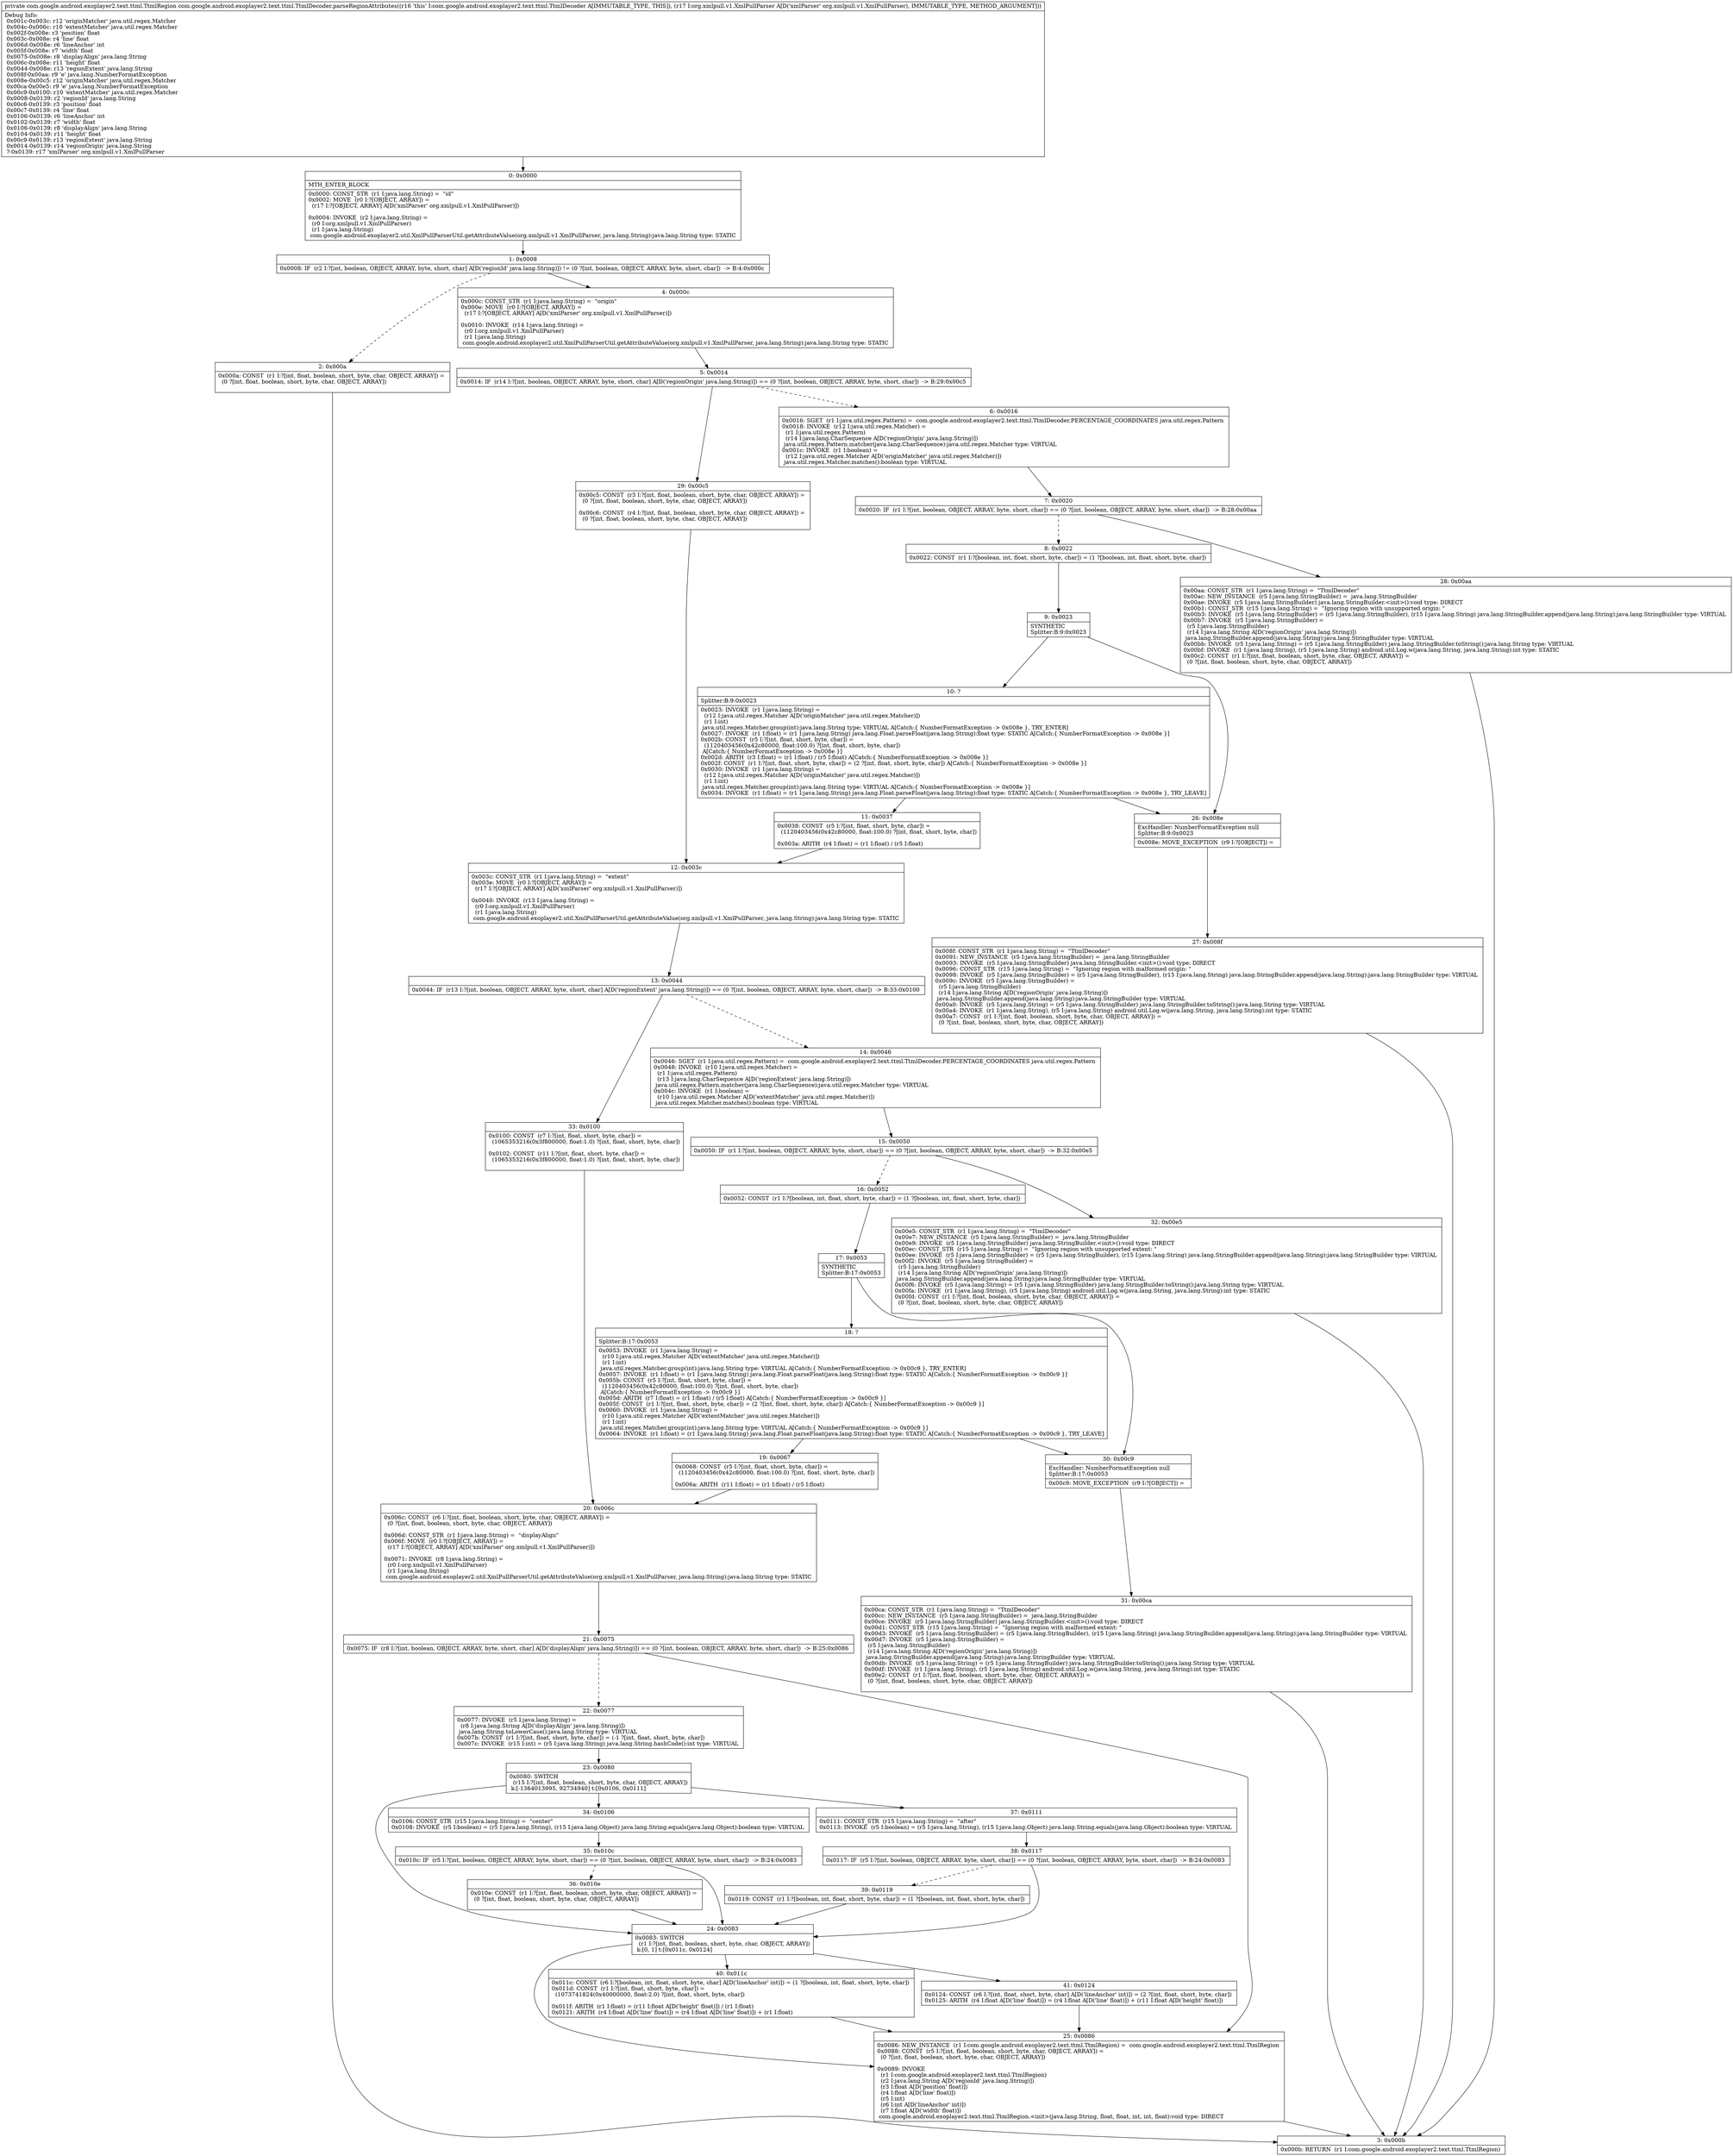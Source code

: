 digraph "CFG forcom.google.android.exoplayer2.text.ttml.TtmlDecoder.parseRegionAttributes(Lorg\/xmlpull\/v1\/XmlPullParser;)Lcom\/google\/android\/exoplayer2\/text\/ttml\/TtmlRegion;" {
Node_0 [shape=record,label="{0\:\ 0x0000|MTH_ENTER_BLOCK\l|0x0000: CONST_STR  (r1 I:java.lang.String) =  \"id\" \l0x0002: MOVE  (r0 I:?[OBJECT, ARRAY]) = \l  (r17 I:?[OBJECT, ARRAY] A[D('xmlParser' org.xmlpull.v1.XmlPullParser)])\l \l0x0004: INVOKE  (r2 I:java.lang.String) = \l  (r0 I:org.xmlpull.v1.XmlPullParser)\l  (r1 I:java.lang.String)\l com.google.android.exoplayer2.util.XmlPullParserUtil.getAttributeValue(org.xmlpull.v1.XmlPullParser, java.lang.String):java.lang.String type: STATIC \l}"];
Node_1 [shape=record,label="{1\:\ 0x0008|0x0008: IF  (r2 I:?[int, boolean, OBJECT, ARRAY, byte, short, char] A[D('regionId' java.lang.String)]) != (0 ?[int, boolean, OBJECT, ARRAY, byte, short, char])  \-\> B:4:0x000c \l}"];
Node_2 [shape=record,label="{2\:\ 0x000a|0x000a: CONST  (r1 I:?[int, float, boolean, short, byte, char, OBJECT, ARRAY]) = \l  (0 ?[int, float, boolean, short, byte, char, OBJECT, ARRAY])\l \l}"];
Node_3 [shape=record,label="{3\:\ 0x000b|0x000b: RETURN  (r1 I:com.google.android.exoplayer2.text.ttml.TtmlRegion) \l}"];
Node_4 [shape=record,label="{4\:\ 0x000c|0x000c: CONST_STR  (r1 I:java.lang.String) =  \"origin\" \l0x000e: MOVE  (r0 I:?[OBJECT, ARRAY]) = \l  (r17 I:?[OBJECT, ARRAY] A[D('xmlParser' org.xmlpull.v1.XmlPullParser)])\l \l0x0010: INVOKE  (r14 I:java.lang.String) = \l  (r0 I:org.xmlpull.v1.XmlPullParser)\l  (r1 I:java.lang.String)\l com.google.android.exoplayer2.util.XmlPullParserUtil.getAttributeValue(org.xmlpull.v1.XmlPullParser, java.lang.String):java.lang.String type: STATIC \l}"];
Node_5 [shape=record,label="{5\:\ 0x0014|0x0014: IF  (r14 I:?[int, boolean, OBJECT, ARRAY, byte, short, char] A[D('regionOrigin' java.lang.String)]) == (0 ?[int, boolean, OBJECT, ARRAY, byte, short, char])  \-\> B:29:0x00c5 \l}"];
Node_6 [shape=record,label="{6\:\ 0x0016|0x0016: SGET  (r1 I:java.util.regex.Pattern) =  com.google.android.exoplayer2.text.ttml.TtmlDecoder.PERCENTAGE_COORDINATES java.util.regex.Pattern \l0x0018: INVOKE  (r12 I:java.util.regex.Matcher) = \l  (r1 I:java.util.regex.Pattern)\l  (r14 I:java.lang.CharSequence A[D('regionOrigin' java.lang.String)])\l java.util.regex.Pattern.matcher(java.lang.CharSequence):java.util.regex.Matcher type: VIRTUAL \l0x001c: INVOKE  (r1 I:boolean) = \l  (r12 I:java.util.regex.Matcher A[D('originMatcher' java.util.regex.Matcher)])\l java.util.regex.Matcher.matches():boolean type: VIRTUAL \l}"];
Node_7 [shape=record,label="{7\:\ 0x0020|0x0020: IF  (r1 I:?[int, boolean, OBJECT, ARRAY, byte, short, char]) == (0 ?[int, boolean, OBJECT, ARRAY, byte, short, char])  \-\> B:28:0x00aa \l}"];
Node_8 [shape=record,label="{8\:\ 0x0022|0x0022: CONST  (r1 I:?[boolean, int, float, short, byte, char]) = (1 ?[boolean, int, float, short, byte, char]) \l}"];
Node_9 [shape=record,label="{9\:\ 0x0023|SYNTHETIC\lSplitter:B:9:0x0023\l}"];
Node_10 [shape=record,label="{10\:\ ?|Splitter:B:9:0x0023\l|0x0023: INVOKE  (r1 I:java.lang.String) = \l  (r12 I:java.util.regex.Matcher A[D('originMatcher' java.util.regex.Matcher)])\l  (r1 I:int)\l java.util.regex.Matcher.group(int):java.lang.String type: VIRTUAL A[Catch:\{ NumberFormatException \-\> 0x008e \}, TRY_ENTER]\l0x0027: INVOKE  (r1 I:float) = (r1 I:java.lang.String) java.lang.Float.parseFloat(java.lang.String):float type: STATIC A[Catch:\{ NumberFormatException \-\> 0x008e \}]\l0x002b: CONST  (r5 I:?[int, float, short, byte, char]) = \l  (1120403456(0x42c80000, float:100.0) ?[int, float, short, byte, char])\l A[Catch:\{ NumberFormatException \-\> 0x008e \}]\l0x002d: ARITH  (r3 I:float) = (r1 I:float) \/ (r5 I:float) A[Catch:\{ NumberFormatException \-\> 0x008e \}]\l0x002f: CONST  (r1 I:?[int, float, short, byte, char]) = (2 ?[int, float, short, byte, char]) A[Catch:\{ NumberFormatException \-\> 0x008e \}]\l0x0030: INVOKE  (r1 I:java.lang.String) = \l  (r12 I:java.util.regex.Matcher A[D('originMatcher' java.util.regex.Matcher)])\l  (r1 I:int)\l java.util.regex.Matcher.group(int):java.lang.String type: VIRTUAL A[Catch:\{ NumberFormatException \-\> 0x008e \}]\l0x0034: INVOKE  (r1 I:float) = (r1 I:java.lang.String) java.lang.Float.parseFloat(java.lang.String):float type: STATIC A[Catch:\{ NumberFormatException \-\> 0x008e \}, TRY_LEAVE]\l}"];
Node_11 [shape=record,label="{11\:\ 0x0037|0x0038: CONST  (r5 I:?[int, float, short, byte, char]) = \l  (1120403456(0x42c80000, float:100.0) ?[int, float, short, byte, char])\l \l0x003a: ARITH  (r4 I:float) = (r1 I:float) \/ (r5 I:float) \l}"];
Node_12 [shape=record,label="{12\:\ 0x003c|0x003c: CONST_STR  (r1 I:java.lang.String) =  \"extent\" \l0x003e: MOVE  (r0 I:?[OBJECT, ARRAY]) = \l  (r17 I:?[OBJECT, ARRAY] A[D('xmlParser' org.xmlpull.v1.XmlPullParser)])\l \l0x0040: INVOKE  (r13 I:java.lang.String) = \l  (r0 I:org.xmlpull.v1.XmlPullParser)\l  (r1 I:java.lang.String)\l com.google.android.exoplayer2.util.XmlPullParserUtil.getAttributeValue(org.xmlpull.v1.XmlPullParser, java.lang.String):java.lang.String type: STATIC \l}"];
Node_13 [shape=record,label="{13\:\ 0x0044|0x0044: IF  (r13 I:?[int, boolean, OBJECT, ARRAY, byte, short, char] A[D('regionExtent' java.lang.String)]) == (0 ?[int, boolean, OBJECT, ARRAY, byte, short, char])  \-\> B:33:0x0100 \l}"];
Node_14 [shape=record,label="{14\:\ 0x0046|0x0046: SGET  (r1 I:java.util.regex.Pattern) =  com.google.android.exoplayer2.text.ttml.TtmlDecoder.PERCENTAGE_COORDINATES java.util.regex.Pattern \l0x0048: INVOKE  (r10 I:java.util.regex.Matcher) = \l  (r1 I:java.util.regex.Pattern)\l  (r13 I:java.lang.CharSequence A[D('regionExtent' java.lang.String)])\l java.util.regex.Pattern.matcher(java.lang.CharSequence):java.util.regex.Matcher type: VIRTUAL \l0x004c: INVOKE  (r1 I:boolean) = \l  (r10 I:java.util.regex.Matcher A[D('extentMatcher' java.util.regex.Matcher)])\l java.util.regex.Matcher.matches():boolean type: VIRTUAL \l}"];
Node_15 [shape=record,label="{15\:\ 0x0050|0x0050: IF  (r1 I:?[int, boolean, OBJECT, ARRAY, byte, short, char]) == (0 ?[int, boolean, OBJECT, ARRAY, byte, short, char])  \-\> B:32:0x00e5 \l}"];
Node_16 [shape=record,label="{16\:\ 0x0052|0x0052: CONST  (r1 I:?[boolean, int, float, short, byte, char]) = (1 ?[boolean, int, float, short, byte, char]) \l}"];
Node_17 [shape=record,label="{17\:\ 0x0053|SYNTHETIC\lSplitter:B:17:0x0053\l}"];
Node_18 [shape=record,label="{18\:\ ?|Splitter:B:17:0x0053\l|0x0053: INVOKE  (r1 I:java.lang.String) = \l  (r10 I:java.util.regex.Matcher A[D('extentMatcher' java.util.regex.Matcher)])\l  (r1 I:int)\l java.util.regex.Matcher.group(int):java.lang.String type: VIRTUAL A[Catch:\{ NumberFormatException \-\> 0x00c9 \}, TRY_ENTER]\l0x0057: INVOKE  (r1 I:float) = (r1 I:java.lang.String) java.lang.Float.parseFloat(java.lang.String):float type: STATIC A[Catch:\{ NumberFormatException \-\> 0x00c9 \}]\l0x005b: CONST  (r5 I:?[int, float, short, byte, char]) = \l  (1120403456(0x42c80000, float:100.0) ?[int, float, short, byte, char])\l A[Catch:\{ NumberFormatException \-\> 0x00c9 \}]\l0x005d: ARITH  (r7 I:float) = (r1 I:float) \/ (r5 I:float) A[Catch:\{ NumberFormatException \-\> 0x00c9 \}]\l0x005f: CONST  (r1 I:?[int, float, short, byte, char]) = (2 ?[int, float, short, byte, char]) A[Catch:\{ NumberFormatException \-\> 0x00c9 \}]\l0x0060: INVOKE  (r1 I:java.lang.String) = \l  (r10 I:java.util.regex.Matcher A[D('extentMatcher' java.util.regex.Matcher)])\l  (r1 I:int)\l java.util.regex.Matcher.group(int):java.lang.String type: VIRTUAL A[Catch:\{ NumberFormatException \-\> 0x00c9 \}]\l0x0064: INVOKE  (r1 I:float) = (r1 I:java.lang.String) java.lang.Float.parseFloat(java.lang.String):float type: STATIC A[Catch:\{ NumberFormatException \-\> 0x00c9 \}, TRY_LEAVE]\l}"];
Node_19 [shape=record,label="{19\:\ 0x0067|0x0068: CONST  (r5 I:?[int, float, short, byte, char]) = \l  (1120403456(0x42c80000, float:100.0) ?[int, float, short, byte, char])\l \l0x006a: ARITH  (r11 I:float) = (r1 I:float) \/ (r5 I:float) \l}"];
Node_20 [shape=record,label="{20\:\ 0x006c|0x006c: CONST  (r6 I:?[int, float, boolean, short, byte, char, OBJECT, ARRAY]) = \l  (0 ?[int, float, boolean, short, byte, char, OBJECT, ARRAY])\l \l0x006d: CONST_STR  (r1 I:java.lang.String) =  \"displayAlign\" \l0x006f: MOVE  (r0 I:?[OBJECT, ARRAY]) = \l  (r17 I:?[OBJECT, ARRAY] A[D('xmlParser' org.xmlpull.v1.XmlPullParser)])\l \l0x0071: INVOKE  (r8 I:java.lang.String) = \l  (r0 I:org.xmlpull.v1.XmlPullParser)\l  (r1 I:java.lang.String)\l com.google.android.exoplayer2.util.XmlPullParserUtil.getAttributeValue(org.xmlpull.v1.XmlPullParser, java.lang.String):java.lang.String type: STATIC \l}"];
Node_21 [shape=record,label="{21\:\ 0x0075|0x0075: IF  (r8 I:?[int, boolean, OBJECT, ARRAY, byte, short, char] A[D('displayAlign' java.lang.String)]) == (0 ?[int, boolean, OBJECT, ARRAY, byte, short, char])  \-\> B:25:0x0086 \l}"];
Node_22 [shape=record,label="{22\:\ 0x0077|0x0077: INVOKE  (r5 I:java.lang.String) = \l  (r8 I:java.lang.String A[D('displayAlign' java.lang.String)])\l java.lang.String.toLowerCase():java.lang.String type: VIRTUAL \l0x007b: CONST  (r1 I:?[int, float, short, byte, char]) = (\-1 ?[int, float, short, byte, char]) \l0x007c: INVOKE  (r15 I:int) = (r5 I:java.lang.String) java.lang.String.hashCode():int type: VIRTUAL \l}"];
Node_23 [shape=record,label="{23\:\ 0x0080|0x0080: SWITCH  \l  (r15 I:?[int, float, boolean, short, byte, char, OBJECT, ARRAY])\l k:[\-1364013995, 92734940] t:[0x0106, 0x0111] \l}"];
Node_24 [shape=record,label="{24\:\ 0x0083|0x0083: SWITCH  \l  (r1 I:?[int, float, boolean, short, byte, char, OBJECT, ARRAY])\l k:[0, 1] t:[0x011c, 0x0124] \l}"];
Node_25 [shape=record,label="{25\:\ 0x0086|0x0086: NEW_INSTANCE  (r1 I:com.google.android.exoplayer2.text.ttml.TtmlRegion) =  com.google.android.exoplayer2.text.ttml.TtmlRegion \l0x0088: CONST  (r5 I:?[int, float, boolean, short, byte, char, OBJECT, ARRAY]) = \l  (0 ?[int, float, boolean, short, byte, char, OBJECT, ARRAY])\l \l0x0089: INVOKE  \l  (r1 I:com.google.android.exoplayer2.text.ttml.TtmlRegion)\l  (r2 I:java.lang.String A[D('regionId' java.lang.String)])\l  (r3 I:float A[D('position' float)])\l  (r4 I:float A[D('line' float)])\l  (r5 I:int)\l  (r6 I:int A[D('lineAnchor' int)])\l  (r7 I:float A[D('width' float)])\l com.google.android.exoplayer2.text.ttml.TtmlRegion.\<init\>(java.lang.String, float, float, int, int, float):void type: DIRECT \l}"];
Node_26 [shape=record,label="{26\:\ 0x008e|ExcHandler: NumberFormatException null\lSplitter:B:9:0x0023\l|0x008e: MOVE_EXCEPTION  (r9 I:?[OBJECT]) =  \l}"];
Node_27 [shape=record,label="{27\:\ 0x008f|0x008f: CONST_STR  (r1 I:java.lang.String) =  \"TtmlDecoder\" \l0x0091: NEW_INSTANCE  (r5 I:java.lang.StringBuilder) =  java.lang.StringBuilder \l0x0093: INVOKE  (r5 I:java.lang.StringBuilder) java.lang.StringBuilder.\<init\>():void type: DIRECT \l0x0096: CONST_STR  (r15 I:java.lang.String) =  \"Ignoring region with malformed origin: \" \l0x0098: INVOKE  (r5 I:java.lang.StringBuilder) = (r5 I:java.lang.StringBuilder), (r15 I:java.lang.String) java.lang.StringBuilder.append(java.lang.String):java.lang.StringBuilder type: VIRTUAL \l0x009c: INVOKE  (r5 I:java.lang.StringBuilder) = \l  (r5 I:java.lang.StringBuilder)\l  (r14 I:java.lang.String A[D('regionOrigin' java.lang.String)])\l java.lang.StringBuilder.append(java.lang.String):java.lang.StringBuilder type: VIRTUAL \l0x00a0: INVOKE  (r5 I:java.lang.String) = (r5 I:java.lang.StringBuilder) java.lang.StringBuilder.toString():java.lang.String type: VIRTUAL \l0x00a4: INVOKE  (r1 I:java.lang.String), (r5 I:java.lang.String) android.util.Log.w(java.lang.String, java.lang.String):int type: STATIC \l0x00a7: CONST  (r1 I:?[int, float, boolean, short, byte, char, OBJECT, ARRAY]) = \l  (0 ?[int, float, boolean, short, byte, char, OBJECT, ARRAY])\l \l}"];
Node_28 [shape=record,label="{28\:\ 0x00aa|0x00aa: CONST_STR  (r1 I:java.lang.String) =  \"TtmlDecoder\" \l0x00ac: NEW_INSTANCE  (r5 I:java.lang.StringBuilder) =  java.lang.StringBuilder \l0x00ae: INVOKE  (r5 I:java.lang.StringBuilder) java.lang.StringBuilder.\<init\>():void type: DIRECT \l0x00b1: CONST_STR  (r15 I:java.lang.String) =  \"Ignoring region with unsupported origin: \" \l0x00b3: INVOKE  (r5 I:java.lang.StringBuilder) = (r5 I:java.lang.StringBuilder), (r15 I:java.lang.String) java.lang.StringBuilder.append(java.lang.String):java.lang.StringBuilder type: VIRTUAL \l0x00b7: INVOKE  (r5 I:java.lang.StringBuilder) = \l  (r5 I:java.lang.StringBuilder)\l  (r14 I:java.lang.String A[D('regionOrigin' java.lang.String)])\l java.lang.StringBuilder.append(java.lang.String):java.lang.StringBuilder type: VIRTUAL \l0x00bb: INVOKE  (r5 I:java.lang.String) = (r5 I:java.lang.StringBuilder) java.lang.StringBuilder.toString():java.lang.String type: VIRTUAL \l0x00bf: INVOKE  (r1 I:java.lang.String), (r5 I:java.lang.String) android.util.Log.w(java.lang.String, java.lang.String):int type: STATIC \l0x00c2: CONST  (r1 I:?[int, float, boolean, short, byte, char, OBJECT, ARRAY]) = \l  (0 ?[int, float, boolean, short, byte, char, OBJECT, ARRAY])\l \l}"];
Node_29 [shape=record,label="{29\:\ 0x00c5|0x00c5: CONST  (r3 I:?[int, float, boolean, short, byte, char, OBJECT, ARRAY]) = \l  (0 ?[int, float, boolean, short, byte, char, OBJECT, ARRAY])\l \l0x00c6: CONST  (r4 I:?[int, float, boolean, short, byte, char, OBJECT, ARRAY]) = \l  (0 ?[int, float, boolean, short, byte, char, OBJECT, ARRAY])\l \l}"];
Node_30 [shape=record,label="{30\:\ 0x00c9|ExcHandler: NumberFormatException null\lSplitter:B:17:0x0053\l|0x00c9: MOVE_EXCEPTION  (r9 I:?[OBJECT]) =  \l}"];
Node_31 [shape=record,label="{31\:\ 0x00ca|0x00ca: CONST_STR  (r1 I:java.lang.String) =  \"TtmlDecoder\" \l0x00cc: NEW_INSTANCE  (r5 I:java.lang.StringBuilder) =  java.lang.StringBuilder \l0x00ce: INVOKE  (r5 I:java.lang.StringBuilder) java.lang.StringBuilder.\<init\>():void type: DIRECT \l0x00d1: CONST_STR  (r15 I:java.lang.String) =  \"Ignoring region with malformed extent: \" \l0x00d3: INVOKE  (r5 I:java.lang.StringBuilder) = (r5 I:java.lang.StringBuilder), (r15 I:java.lang.String) java.lang.StringBuilder.append(java.lang.String):java.lang.StringBuilder type: VIRTUAL \l0x00d7: INVOKE  (r5 I:java.lang.StringBuilder) = \l  (r5 I:java.lang.StringBuilder)\l  (r14 I:java.lang.String A[D('regionOrigin' java.lang.String)])\l java.lang.StringBuilder.append(java.lang.String):java.lang.StringBuilder type: VIRTUAL \l0x00db: INVOKE  (r5 I:java.lang.String) = (r5 I:java.lang.StringBuilder) java.lang.StringBuilder.toString():java.lang.String type: VIRTUAL \l0x00df: INVOKE  (r1 I:java.lang.String), (r5 I:java.lang.String) android.util.Log.w(java.lang.String, java.lang.String):int type: STATIC \l0x00e2: CONST  (r1 I:?[int, float, boolean, short, byte, char, OBJECT, ARRAY]) = \l  (0 ?[int, float, boolean, short, byte, char, OBJECT, ARRAY])\l \l}"];
Node_32 [shape=record,label="{32\:\ 0x00e5|0x00e5: CONST_STR  (r1 I:java.lang.String) =  \"TtmlDecoder\" \l0x00e7: NEW_INSTANCE  (r5 I:java.lang.StringBuilder) =  java.lang.StringBuilder \l0x00e9: INVOKE  (r5 I:java.lang.StringBuilder) java.lang.StringBuilder.\<init\>():void type: DIRECT \l0x00ec: CONST_STR  (r15 I:java.lang.String) =  \"Ignoring region with unsupported extent: \" \l0x00ee: INVOKE  (r5 I:java.lang.StringBuilder) = (r5 I:java.lang.StringBuilder), (r15 I:java.lang.String) java.lang.StringBuilder.append(java.lang.String):java.lang.StringBuilder type: VIRTUAL \l0x00f2: INVOKE  (r5 I:java.lang.StringBuilder) = \l  (r5 I:java.lang.StringBuilder)\l  (r14 I:java.lang.String A[D('regionOrigin' java.lang.String)])\l java.lang.StringBuilder.append(java.lang.String):java.lang.StringBuilder type: VIRTUAL \l0x00f6: INVOKE  (r5 I:java.lang.String) = (r5 I:java.lang.StringBuilder) java.lang.StringBuilder.toString():java.lang.String type: VIRTUAL \l0x00fa: INVOKE  (r1 I:java.lang.String), (r5 I:java.lang.String) android.util.Log.w(java.lang.String, java.lang.String):int type: STATIC \l0x00fd: CONST  (r1 I:?[int, float, boolean, short, byte, char, OBJECT, ARRAY]) = \l  (0 ?[int, float, boolean, short, byte, char, OBJECT, ARRAY])\l \l}"];
Node_33 [shape=record,label="{33\:\ 0x0100|0x0100: CONST  (r7 I:?[int, float, short, byte, char]) = \l  (1065353216(0x3f800000, float:1.0) ?[int, float, short, byte, char])\l \l0x0102: CONST  (r11 I:?[int, float, short, byte, char]) = \l  (1065353216(0x3f800000, float:1.0) ?[int, float, short, byte, char])\l \l}"];
Node_34 [shape=record,label="{34\:\ 0x0106|0x0106: CONST_STR  (r15 I:java.lang.String) =  \"center\" \l0x0108: INVOKE  (r5 I:boolean) = (r5 I:java.lang.String), (r15 I:java.lang.Object) java.lang.String.equals(java.lang.Object):boolean type: VIRTUAL \l}"];
Node_35 [shape=record,label="{35\:\ 0x010c|0x010c: IF  (r5 I:?[int, boolean, OBJECT, ARRAY, byte, short, char]) == (0 ?[int, boolean, OBJECT, ARRAY, byte, short, char])  \-\> B:24:0x0083 \l}"];
Node_36 [shape=record,label="{36\:\ 0x010e|0x010e: CONST  (r1 I:?[int, float, boolean, short, byte, char, OBJECT, ARRAY]) = \l  (0 ?[int, float, boolean, short, byte, char, OBJECT, ARRAY])\l \l}"];
Node_37 [shape=record,label="{37\:\ 0x0111|0x0111: CONST_STR  (r15 I:java.lang.String) =  \"after\" \l0x0113: INVOKE  (r5 I:boolean) = (r5 I:java.lang.String), (r15 I:java.lang.Object) java.lang.String.equals(java.lang.Object):boolean type: VIRTUAL \l}"];
Node_38 [shape=record,label="{38\:\ 0x0117|0x0117: IF  (r5 I:?[int, boolean, OBJECT, ARRAY, byte, short, char]) == (0 ?[int, boolean, OBJECT, ARRAY, byte, short, char])  \-\> B:24:0x0083 \l}"];
Node_39 [shape=record,label="{39\:\ 0x0119|0x0119: CONST  (r1 I:?[boolean, int, float, short, byte, char]) = (1 ?[boolean, int, float, short, byte, char]) \l}"];
Node_40 [shape=record,label="{40\:\ 0x011c|0x011c: CONST  (r6 I:?[boolean, int, float, short, byte, char] A[D('lineAnchor' int)]) = (1 ?[boolean, int, float, short, byte, char]) \l0x011d: CONST  (r1 I:?[int, float, short, byte, char]) = \l  (1073741824(0x40000000, float:2.0) ?[int, float, short, byte, char])\l \l0x011f: ARITH  (r1 I:float) = (r11 I:float A[D('height' float)]) \/ (r1 I:float) \l0x0121: ARITH  (r4 I:float A[D('line' float)]) = (r4 I:float A[D('line' float)]) + (r1 I:float) \l}"];
Node_41 [shape=record,label="{41\:\ 0x0124|0x0124: CONST  (r6 I:?[int, float, short, byte, char] A[D('lineAnchor' int)]) = (2 ?[int, float, short, byte, char]) \l0x0125: ARITH  (r4 I:float A[D('line' float)]) = (r4 I:float A[D('line' float)]) + (r11 I:float A[D('height' float)]) \l}"];
MethodNode[shape=record,label="{private com.google.android.exoplayer2.text.ttml.TtmlRegion com.google.android.exoplayer2.text.ttml.TtmlDecoder.parseRegionAttributes((r16 'this' I:com.google.android.exoplayer2.text.ttml.TtmlDecoder A[IMMUTABLE_TYPE, THIS]), (r17 I:org.xmlpull.v1.XmlPullParser A[D('xmlParser' org.xmlpull.v1.XmlPullParser), IMMUTABLE_TYPE, METHOD_ARGUMENT]))  | Debug Info:\l  0x001c\-0x003c: r12 'originMatcher' java.util.regex.Matcher\l  0x004c\-0x006c: r10 'extentMatcher' java.util.regex.Matcher\l  0x002f\-0x008e: r3 'position' float\l  0x003c\-0x008e: r4 'line' float\l  0x006d\-0x008e: r6 'lineAnchor' int\l  0x005f\-0x008e: r7 'width' float\l  0x0075\-0x008e: r8 'displayAlign' java.lang.String\l  0x006c\-0x008e: r11 'height' float\l  0x0044\-0x008e: r13 'regionExtent' java.lang.String\l  0x008f\-0x00aa: r9 'e' java.lang.NumberFormatException\l  0x008e\-0x00c5: r12 'originMatcher' java.util.regex.Matcher\l  0x00ca\-0x00e5: r9 'e' java.lang.NumberFormatException\l  0x00c9\-0x0100: r10 'extentMatcher' java.util.regex.Matcher\l  0x0008\-0x0139: r2 'regionId' java.lang.String\l  0x00c6\-0x0139: r3 'position' float\l  0x00c7\-0x0139: r4 'line' float\l  0x0106\-0x0139: r6 'lineAnchor' int\l  0x0102\-0x0139: r7 'width' float\l  0x0106\-0x0139: r8 'displayAlign' java.lang.String\l  0x0104\-0x0139: r11 'height' float\l  0x00c9\-0x0139: r13 'regionExtent' java.lang.String\l  0x0014\-0x0139: r14 'regionOrigin' java.lang.String\l  ?\-0x0139: r17 'xmlParser' org.xmlpull.v1.XmlPullParser\l}"];
MethodNode -> Node_0;
Node_0 -> Node_1;
Node_1 -> Node_2[style=dashed];
Node_1 -> Node_4;
Node_2 -> Node_3;
Node_4 -> Node_5;
Node_5 -> Node_6[style=dashed];
Node_5 -> Node_29;
Node_6 -> Node_7;
Node_7 -> Node_8[style=dashed];
Node_7 -> Node_28;
Node_8 -> Node_9;
Node_9 -> Node_10;
Node_9 -> Node_26;
Node_10 -> Node_11;
Node_10 -> Node_26;
Node_11 -> Node_12;
Node_12 -> Node_13;
Node_13 -> Node_14[style=dashed];
Node_13 -> Node_33;
Node_14 -> Node_15;
Node_15 -> Node_16[style=dashed];
Node_15 -> Node_32;
Node_16 -> Node_17;
Node_17 -> Node_18;
Node_17 -> Node_30;
Node_18 -> Node_19;
Node_18 -> Node_30;
Node_19 -> Node_20;
Node_20 -> Node_21;
Node_21 -> Node_22[style=dashed];
Node_21 -> Node_25;
Node_22 -> Node_23;
Node_23 -> Node_24;
Node_23 -> Node_34;
Node_23 -> Node_37;
Node_24 -> Node_25;
Node_24 -> Node_40;
Node_24 -> Node_41;
Node_25 -> Node_3;
Node_26 -> Node_27;
Node_27 -> Node_3;
Node_28 -> Node_3;
Node_29 -> Node_12;
Node_30 -> Node_31;
Node_31 -> Node_3;
Node_32 -> Node_3;
Node_33 -> Node_20;
Node_34 -> Node_35;
Node_35 -> Node_24;
Node_35 -> Node_36[style=dashed];
Node_36 -> Node_24;
Node_37 -> Node_38;
Node_38 -> Node_24;
Node_38 -> Node_39[style=dashed];
Node_39 -> Node_24;
Node_40 -> Node_25;
Node_41 -> Node_25;
}


